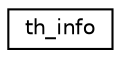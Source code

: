 digraph "Graphical Class Hierarchy"
{
  edge [fontname="Helvetica",fontsize="10",labelfontname="Helvetica",labelfontsize="10"];
  node [fontname="Helvetica",fontsize="10",shape=record];
  rankdir="LR";
  Node1 [label="th_info",height=0.2,width=0.4,color="black", fillcolor="white", style="filled",URL="$structth__info.html"];
}

